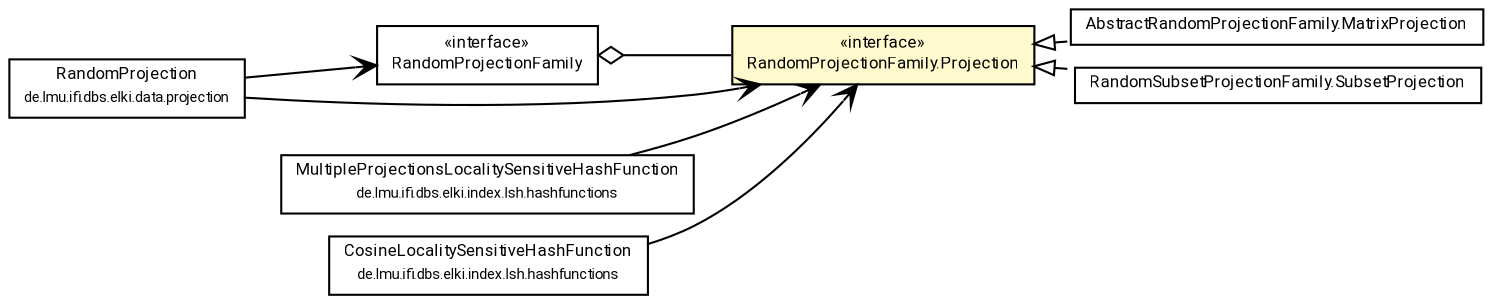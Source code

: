 #!/usr/local/bin/dot
#
# Class diagram 
# Generated by UMLGraph version R5_7_2-60-g0e99a6 (http://www.spinellis.gr/umlgraph/)
#

digraph G {
	graph [fontnames="svg"]
	edge [fontname="Roboto",fontsize=7,labelfontname="Roboto",labelfontsize=7,color="black"];
	node [fontname="Roboto",fontcolor="black",fontsize=8,shape=plaintext,margin=0,width=0,height=0];
	nodesep=0.15;
	ranksep=0.25;
	rankdir=LR;
	// de.lmu.ifi.dbs.elki.data.projection.random.RandomProjectionFamily
	c8677938 [label=<<table title="de.lmu.ifi.dbs.elki.data.projection.random.RandomProjectionFamily" border="0" cellborder="1" cellspacing="0" cellpadding="2" href="RandomProjectionFamily.html" target="_parent">
		<tr><td><table border="0" cellspacing="0" cellpadding="1">
		<tr><td align="center" balign="center"> &#171;interface&#187; </td></tr>
		<tr><td align="center" balign="center"> <font face="Roboto">RandomProjectionFamily</font> </td></tr>
		</table></td></tr>
		</table>>, URL="RandomProjectionFamily.html"];
	// de.lmu.ifi.dbs.elki.data.projection.random.RandomProjectionFamily.Projection
	c8677939 [label=<<table title="de.lmu.ifi.dbs.elki.data.projection.random.RandomProjectionFamily.Projection" border="0" cellborder="1" cellspacing="0" cellpadding="2" bgcolor="lemonChiffon" href="RandomProjectionFamily.Projection.html" target="_parent">
		<tr><td><table border="0" cellspacing="0" cellpadding="1">
		<tr><td align="center" balign="center"> &#171;interface&#187; </td></tr>
		<tr><td align="center" balign="center"> <font face="Roboto">RandomProjectionFamily.Projection</font> </td></tr>
		</table></td></tr>
		</table>>, URL="RandomProjectionFamily.Projection.html"];
	// de.lmu.ifi.dbs.elki.data.projection.random.AbstractRandomProjectionFamily.MatrixProjection
	c8677941 [label=<<table title="de.lmu.ifi.dbs.elki.data.projection.random.AbstractRandomProjectionFamily.MatrixProjection" border="0" cellborder="1" cellspacing="0" cellpadding="2" href="AbstractRandomProjectionFamily.MatrixProjection.html" target="_parent">
		<tr><td><table border="0" cellspacing="0" cellpadding="1">
		<tr><td align="center" balign="center"> <font face="Roboto">AbstractRandomProjectionFamily.MatrixProjection</font> </td></tr>
		</table></td></tr>
		</table>>, URL="AbstractRandomProjectionFamily.MatrixProjection.html"];
	// de.lmu.ifi.dbs.elki.data.projection.random.RandomSubsetProjectionFamily.SubsetProjection
	c8677944 [label=<<table title="de.lmu.ifi.dbs.elki.data.projection.random.RandomSubsetProjectionFamily.SubsetProjection" border="0" cellborder="1" cellspacing="0" cellpadding="2" href="RandomSubsetProjectionFamily.SubsetProjection.html" target="_parent">
		<tr><td><table border="0" cellspacing="0" cellpadding="1">
		<tr><td align="center" balign="center"> <font face="Roboto">RandomSubsetProjectionFamily.SubsetProjection</font> </td></tr>
		</table></td></tr>
		</table>>, URL="RandomSubsetProjectionFamily.SubsetProjection.html"];
	// de.lmu.ifi.dbs.elki.data.projection.RandomProjection<V extends de.lmu.ifi.dbs.elki.data.NumberVector>
	c8677957 [label=<<table title="de.lmu.ifi.dbs.elki.data.projection.RandomProjection" border="0" cellborder="1" cellspacing="0" cellpadding="2" href="../RandomProjection.html" target="_parent">
		<tr><td><table border="0" cellspacing="0" cellpadding="1">
		<tr><td align="center" balign="center"> <font face="Roboto">RandomProjection</font> </td></tr>
		<tr><td align="center" balign="center"> <font face="Roboto" point-size="7.0">de.lmu.ifi.dbs.elki.data.projection</font> </td></tr>
		</table></td></tr>
		</table>>, URL="../RandomProjection.html"];
	// de.lmu.ifi.dbs.elki.index.lsh.hashfunctions.MultipleProjectionsLocalitySensitiveHashFunction
	c8679102 [label=<<table title="de.lmu.ifi.dbs.elki.index.lsh.hashfunctions.MultipleProjectionsLocalitySensitiveHashFunction" border="0" cellborder="1" cellspacing="0" cellpadding="2" href="../../../index/lsh/hashfunctions/MultipleProjectionsLocalitySensitiveHashFunction.html" target="_parent">
		<tr><td><table border="0" cellspacing="0" cellpadding="1">
		<tr><td align="center" balign="center"> <font face="Roboto">MultipleProjectionsLocalitySensitiveHashFunction</font> </td></tr>
		<tr><td align="center" balign="center"> <font face="Roboto" point-size="7.0">de.lmu.ifi.dbs.elki.index.lsh.hashfunctions</font> </td></tr>
		</table></td></tr>
		</table>>, URL="../../../index/lsh/hashfunctions/MultipleProjectionsLocalitySensitiveHashFunction.html"];
	// de.lmu.ifi.dbs.elki.index.lsh.hashfunctions.CosineLocalitySensitiveHashFunction
	c8679103 [label=<<table title="de.lmu.ifi.dbs.elki.index.lsh.hashfunctions.CosineLocalitySensitiveHashFunction" border="0" cellborder="1" cellspacing="0" cellpadding="2" href="../../../index/lsh/hashfunctions/CosineLocalitySensitiveHashFunction.html" target="_parent">
		<tr><td><table border="0" cellspacing="0" cellpadding="1">
		<tr><td align="center" balign="center"> <font face="Roboto">CosineLocalitySensitiveHashFunction</font> </td></tr>
		<tr><td align="center" balign="center"> <font face="Roboto" point-size="7.0">de.lmu.ifi.dbs.elki.index.lsh.hashfunctions</font> </td></tr>
		</table></td></tr>
		</table>>, URL="../../../index/lsh/hashfunctions/CosineLocalitySensitiveHashFunction.html"];
	// de.lmu.ifi.dbs.elki.data.projection.random.RandomProjectionFamily has de.lmu.ifi.dbs.elki.data.projection.random.RandomProjectionFamily.Projection
	c8677938 -> c8677939 [arrowhead=none,arrowtail=ediamond,dir=back,weight=4];
	// de.lmu.ifi.dbs.elki.data.projection.random.AbstractRandomProjectionFamily.MatrixProjection implements de.lmu.ifi.dbs.elki.data.projection.random.RandomProjectionFamily.Projection
	c8677939 -> c8677941 [arrowtail=empty,style=dashed,dir=back,weight=9];
	// de.lmu.ifi.dbs.elki.data.projection.random.RandomSubsetProjectionFamily.SubsetProjection implements de.lmu.ifi.dbs.elki.data.projection.random.RandomProjectionFamily.Projection
	c8677939 -> c8677944 [arrowtail=empty,style=dashed,dir=back,weight=9];
	// de.lmu.ifi.dbs.elki.data.projection.RandomProjection<V extends de.lmu.ifi.dbs.elki.data.NumberVector> navassoc de.lmu.ifi.dbs.elki.data.projection.random.RandomProjectionFamily.Projection
	c8677957 -> c8677939 [arrowhead=open,weight=1];
	// de.lmu.ifi.dbs.elki.data.projection.RandomProjection<V extends de.lmu.ifi.dbs.elki.data.NumberVector> navassoc de.lmu.ifi.dbs.elki.data.projection.random.RandomProjectionFamily
	c8677957 -> c8677938 [arrowhead=open,weight=1];
	// de.lmu.ifi.dbs.elki.index.lsh.hashfunctions.MultipleProjectionsLocalitySensitiveHashFunction navassoc de.lmu.ifi.dbs.elki.data.projection.random.RandomProjectionFamily.Projection
	c8679102 -> c8677939 [arrowhead=open,weight=1];
	// de.lmu.ifi.dbs.elki.index.lsh.hashfunctions.CosineLocalitySensitiveHashFunction navassoc de.lmu.ifi.dbs.elki.data.projection.random.RandomProjectionFamily.Projection
	c8679103 -> c8677939 [arrowhead=open,weight=1];
}

